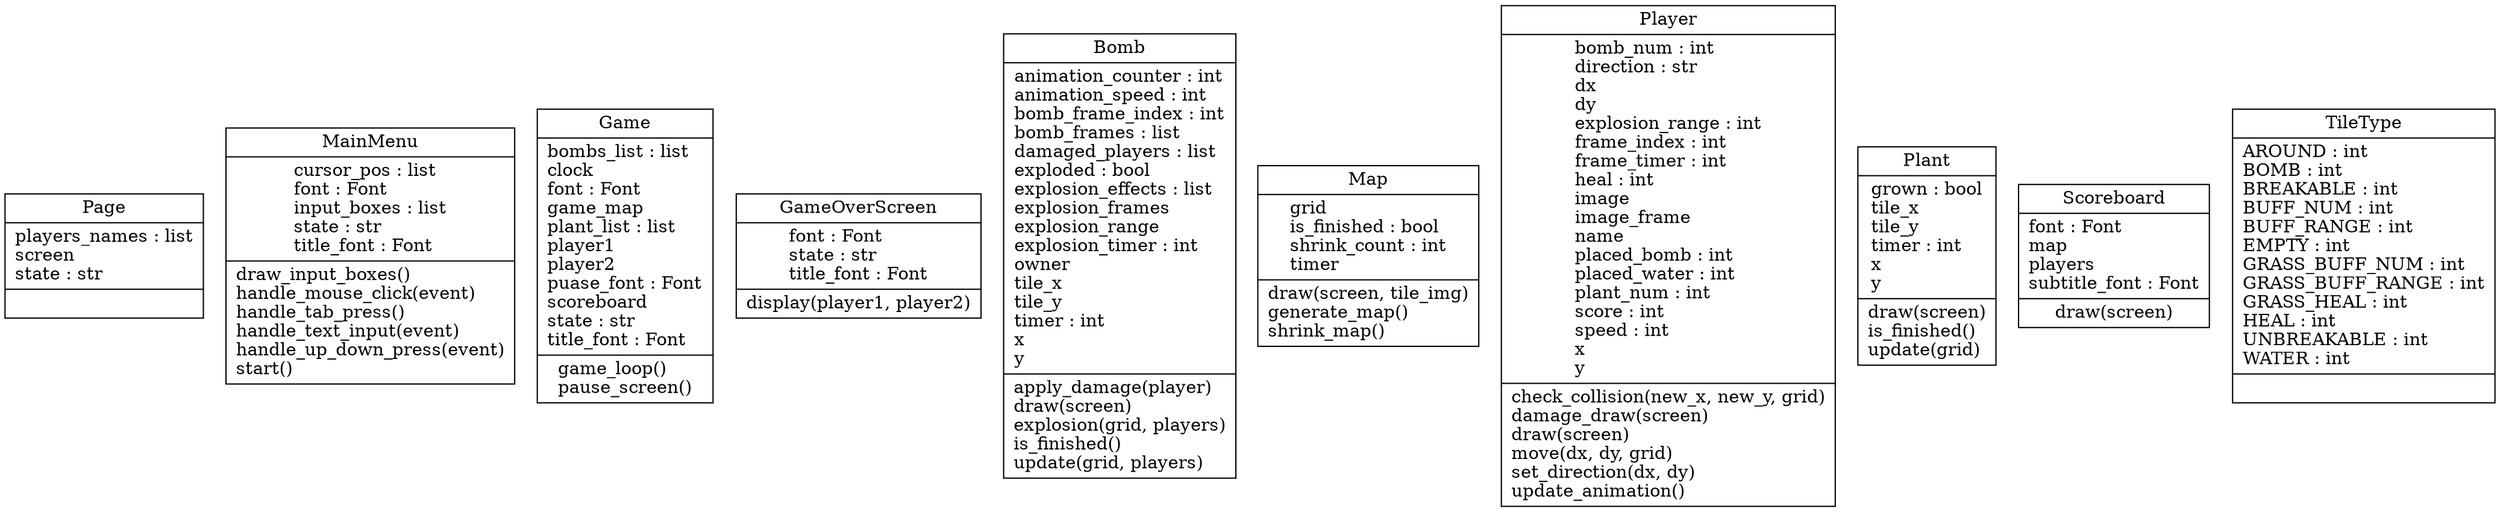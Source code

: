 digraph "classes_finalproject" {
rankdir=BT
charset="utf-8"
"aoop_final_group8.page.Page" [color="black", fontcolor="black", label=<{Page|players_names : list<br ALIGN="LEFT"/>screen<br ALIGN="LEFT"/>state : str<br ALIGN="LEFT"/>|}>, shape="record", style="solid"];
"aoop_final_group8.page_start.MainMenu" [color="black", fontcolor="black", label=<{MainMenu|cursor_pos : list<br ALIGN="LEFT"/>font : Font<br ALIGN="LEFT"/>input_boxes : list<br ALIGN="LEFT"/>state : str<br ALIGN="LEFT"/>title_font : Font<br ALIGN="LEFT"/>|draw_input_boxes()<br ALIGN="LEFT"/>handle_mouse_click(event)<br ALIGN="LEFT"/>handle_tab_press()<br ALIGN="LEFT"/>handle_text_input(event)<br ALIGN="LEFT"/>handle_up_down_press(event)<br ALIGN="LEFT"/>start()<br ALIGN="LEFT"/>}>, shape="record", style="solid"];
"aoop_final_group8.game.Game" [color="black", fontcolor="black", label=<{Game|bombs_list : list<br ALIGN="LEFT"/>clock<br ALIGN="LEFT"/>font : Font<br ALIGN="LEFT"/>game_map<br ALIGN="LEFT"/>plant_list : list<br ALIGN="LEFT"/>player1<br ALIGN="LEFT"/>player2<br ALIGN="LEFT"/>puase_font : Font<br ALIGN="LEFT"/>scoreboard<br ALIGN="LEFT"/>state : str<br ALIGN="LEFT"/>title_font : Font<br ALIGN="LEFT"/>|game_loop()<br ALIGN="LEFT"/>pause_screen()<br ALIGN="LEFT"/>}>, shape="record", style="solid"];
"aoop_final_group8.page_gameover.GameOverScreen" [color="black", fontcolor="black", label=<{GameOverScreen|font : Font<br ALIGN="LEFT"/>state : str<br ALIGN="LEFT"/>title_font : Font<br ALIGN="LEFT"/>|display(player1, player2)<br ALIGN="LEFT"/>}>, shape="record", style="solid"];
"aoop_final_group8.bomb.Bomb" [color="black", fontcolor="black", label=<{Bomb|animation_counter : int<br ALIGN="LEFT"/>animation_speed : int<br ALIGN="LEFT"/>bomb_frame_index : int<br ALIGN="LEFT"/>bomb_frames : list<br ALIGN="LEFT"/>damaged_players : list<br ALIGN="LEFT"/>exploded : bool<br ALIGN="LEFT"/>explosion_effects : list<br ALIGN="LEFT"/>explosion_frames<br ALIGN="LEFT"/>explosion_range<br ALIGN="LEFT"/>explosion_timer : int<br ALIGN="LEFT"/>owner<br ALIGN="LEFT"/>tile_x<br ALIGN="LEFT"/>tile_y<br ALIGN="LEFT"/>timer : int<br ALIGN="LEFT"/>x<br ALIGN="LEFT"/>y<br ALIGN="LEFT"/>|apply_damage(player)<br ALIGN="LEFT"/>draw(screen)<br ALIGN="LEFT"/>explosion(grid, players)<br ALIGN="LEFT"/>is_finished()<br ALIGN="LEFT"/>update(grid, players)<br ALIGN="LEFT"/>}>, shape="record", style="solid"];
"aoop_final_group8.map.Map" [color="black", fontcolor="black", label=<{Map|grid<br ALIGN="LEFT"/>is_finished : bool<br ALIGN="LEFT"/>shrink_count : int<br ALIGN="LEFT"/>timer<br ALIGN="LEFT"/>|draw(screen, tile_img)<br ALIGN="LEFT"/>generate_map()<br ALIGN="LEFT"/>shrink_map()<br ALIGN="LEFT"/>}>, shape="record", style="solid"];
"aoop_final_group8.player.Player" [color="black", fontcolor="black", label=<{Player|bomb_num : int<br ALIGN="LEFT"/>direction : str<br ALIGN="LEFT"/>dx<br ALIGN="LEFT"/>dy<br ALIGN="LEFT"/>explosion_range : int<br ALIGN="LEFT"/>frame_index : int<br ALIGN="LEFT"/>frame_timer : int<br ALIGN="LEFT"/>heal : int<br ALIGN="LEFT"/>image<br ALIGN="LEFT"/>image_frame<br ALIGN="LEFT"/>name<br ALIGN="LEFT"/>placed_bomb : int<br ALIGN="LEFT"/>placed_water : int<br ALIGN="LEFT"/>plant_num : int<br ALIGN="LEFT"/>score : int<br ALIGN="LEFT"/>speed : int<br ALIGN="LEFT"/>x<br ALIGN="LEFT"/>y<br ALIGN="LEFT"/>|check_collision(new_x, new_y, grid)<br ALIGN="LEFT"/>damage_draw(screen)<br ALIGN="LEFT"/>draw(screen)<br ALIGN="LEFT"/>move(dx, dy, grid)<br ALIGN="LEFT"/>set_direction(dx, dy)<br ALIGN="LEFT"/>update_animation()<br ALIGN="LEFT"/>}>, shape="record", style="solid"];
"aoop_final_group8.plant.Plant" [color="black", fontcolor="black", label=<{Plant|grown : bool<br ALIGN="LEFT"/>tile_x<br ALIGN="LEFT"/>tile_y<br ALIGN="LEFT"/>timer : int<br ALIGN="LEFT"/>x<br ALIGN="LEFT"/>y<br ALIGN="LEFT"/>|draw(screen)<br ALIGN="LEFT"/>is_finished()<br ALIGN="LEFT"/>update(grid)<br ALIGN="LEFT"/>}>, shape="record", style="solid"];
"aoop_final_group8.scoreboard.Scoreboard" [color="black", fontcolor="black", label=<{Scoreboard|font : Font<br ALIGN="LEFT"/>map<br ALIGN="LEFT"/>players<br ALIGN="LEFT"/>subtitle_font : Font<br ALIGN="LEFT"/>|draw(screen)<br ALIGN="LEFT"/>}>, shape="record", style="solid"];
"aoop_final_group8.constant.TileType" [color="black", fontcolor="black", label=<{TileType|AROUND : int<br ALIGN="LEFT"/>BOMB : int<br ALIGN="LEFT"/>BREAKABLE : int<br ALIGN="LEFT"/>BUFF_NUM : int<br ALIGN="LEFT"/>BUFF_RANGE : int<br ALIGN="LEFT"/>EMPTY : int<br ALIGN="LEFT"/>GRASS_BUFF_NUM : int<br ALIGN="LEFT"/>GRASS_BUFF_RANGE : int<br ALIGN="LEFT"/>GRASS_HEAL : int<br ALIGN="LEFT"/>HEAL : int<br ALIGN="LEFT"/>UNBREAKABLE : int<br ALIGN="LEFT"/>WATER : int<br ALIGN="LEFT"/>|}>, shape="record", style="solid"];
}
